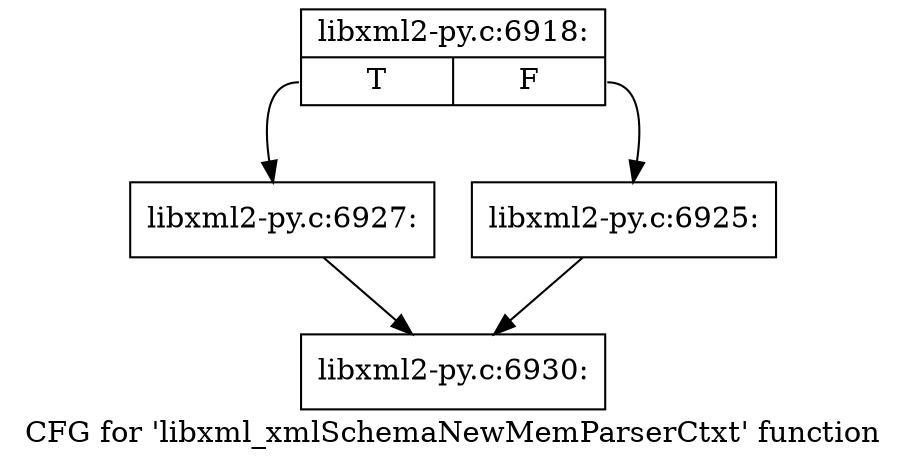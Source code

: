 digraph "CFG for 'libxml_xmlSchemaNewMemParserCtxt' function" {
	label="CFG for 'libxml_xmlSchemaNewMemParserCtxt' function";

	Node0x42af050 [shape=record,label="{libxml2-py.c:6918:|{<s0>T|<s1>F}}"];
	Node0x42af050:s0 -> Node0x42b0b30;
	Node0x42af050:s1 -> Node0x42b0ae0;
	Node0x42b0ae0 [shape=record,label="{libxml2-py.c:6925:}"];
	Node0x42b0ae0 -> Node0x42af360;
	Node0x42b0b30 [shape=record,label="{libxml2-py.c:6927:}"];
	Node0x42b0b30 -> Node0x42af360;
	Node0x42af360 [shape=record,label="{libxml2-py.c:6930:}"];
}
